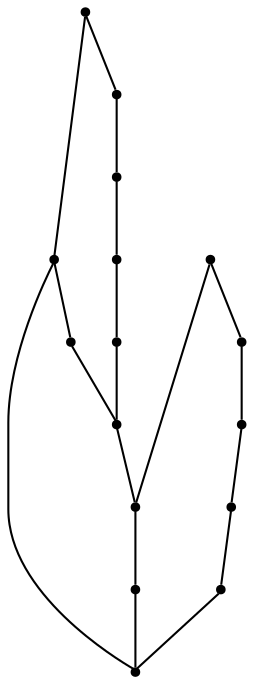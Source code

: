 graph {
  node [shape=point,comment="{\"directed\":false,\"doi\":\"10.1007/978-3-540-24595-7_34\",\"figure\":\"2\"}"]

  v0 [pos="1234.4494276889534,462.2737169265747"]
  v1 [pos="1205.5023800872093,539.8195823033652"]
  v2 [pos="1211.595171693314,345.2237367630005"]
  v3 [pos="1117.898601017442,578.5934368769329"]
  v4 [pos="1120.1833621002907,282.310160001119"]
  v5 [pos="1037.1502180232555,332.7882687250774"]
  v6 [pos="1025.721007449128,535.4309638341269"]
  v7 [pos="1009.7263762718023,411.79757912953704"]
  v8 [pos="795.048941678779,445.6029176712037"]
  v9 [pos="779.0522120276162,321.9726483027141"]
  v10 [pos="767.6250681322674,524.6142625808717"]
  v11 [pos="686.8767487281976,278.8090944290162"]
  v12 [pos="684.5940225290697,575.0933885574341"]
  v13 [pos="593.1801462572674,512.1767600377402"]
  v14 [pos="599.2750045421511,317.5809144973756"]
  v15 [pos="570.327956940407,395.12677987416595"]

  v0 -- v1 [id="-1",pos="1234.4494276889534,462.2737169265747 1205.5023800872093,539.8195823033652 1205.5023800872093,539.8195823033652 1205.5023800872093,539.8195823033652"]
  v15 -- v14 [id="-6",pos="570.327956940407,395.12677987416595 599.2750045421511,317.5809144973756 599.2750045421511,317.5809144973756 599.2750045421511,317.5809144973756"]
  v13 -- v15 [id="-12",pos="593.1801462572674,512.1767600377402 570.327956940407,395.12677987416595 570.327956940407,395.12677987416595 570.327956940407,395.12677987416595"]
  v14 -- v11 [id="-15",pos="599.2750045421511,317.5809144973756 686.8767487281976,278.8090944290162 686.8767487281976,278.8090944290162 686.8767487281976,278.8090944290162"]
  v12 -- v13 [id="-21",pos="684.5940225290697,575.0933885574341 593.1801462572674,512.1767600377402 593.1801462572674,512.1767600377402 593.1801462572674,512.1767600377402"]
  v12 -- v10 [id="-22",pos="684.5940225290697,575.0933885574341 767.6250681322674,524.6142625808717 767.6250681322674,524.6142625808717 767.6250681322674,524.6142625808717"]
  v11 -- v9 [id="-27",pos="686.8767487281976,278.8090944290162 779.0522120276162,321.9726483027141 779.0522120276162,321.9726483027141 779.0522120276162,321.9726483027141"]
  v2 -- v0 [id="-29",pos="1211.595171693314,345.2237367630005 1234.4494276889534,462.2737169265747 1234.4494276889534,462.2737169265747 1234.4494276889534,462.2737169265747"]
  v1 -- v3 [id="-33",pos="1205.5023800872093,539.8195823033652 1117.898601017442,578.5934368769329 1117.898601017442,578.5934368769329 1117.898601017442,578.5934368769329"]
  v4 -- v2 [id="-36",pos="1120.1833621002907,282.310160001119 1211.595171693314,345.2237367630005 1211.595171693314,345.2237367630005 1211.595171693314,345.2237367630005"]
  v4 -- v5 [id="-37",pos="1120.1833621002907,282.310160001119 1037.1502180232555,332.7882687250774 1037.1502180232555,332.7882687250774 1037.1502180232555,332.7882687250774"]
  v3 -- v6 [id="-41",pos="1117.898601017442,578.5934368769329 1025.721007449128,535.4309638341269 1025.721007449128,535.4309638341269 1025.721007449128,535.4309638341269"]
  v5 -- v7 [id="-45",pos="1037.1502180232555,332.7882687250774 1009.7263762718023,411.79757912953704 1009.7263762718023,411.79757912953704 1009.7263762718023,411.79757912953704"]
  v7 -- v6 [id="-46",pos="1009.7263762718023,411.79757912953704 1025.721007449128,535.4309638341269 1025.721007449128,535.4309638341269 1025.721007449128,535.4309638341269"]
  v8 -- v9 [id="-47",pos="795.048941678779,445.6029176712037 779.0522120276162,321.9726483027141 779.0522120276162,321.9726483027141 779.0522120276162,321.9726483027141"]
  v10 -- v8 [id="-48",pos="767.6250681322674,524.6142625808717 795.048941678779,445.6029176712037 795.048941678779,445.6029176712037 795.048941678779,445.6029176712037"]
  v10 -- v6 [id="-49",pos="767.6250681322674,524.6142625808717 1025.721007449128,535.4309638341269 1025.721007449128,535.4309638341269 1025.721007449128,535.4309638341269"]
  v9 -- v5 [id="-50",pos="779.0522120276162,321.9726483027141 1037.1502180232555,332.7882687250774 1037.1502180232555,332.7882687250774 1037.1502180232555,332.7882687250774"]
}